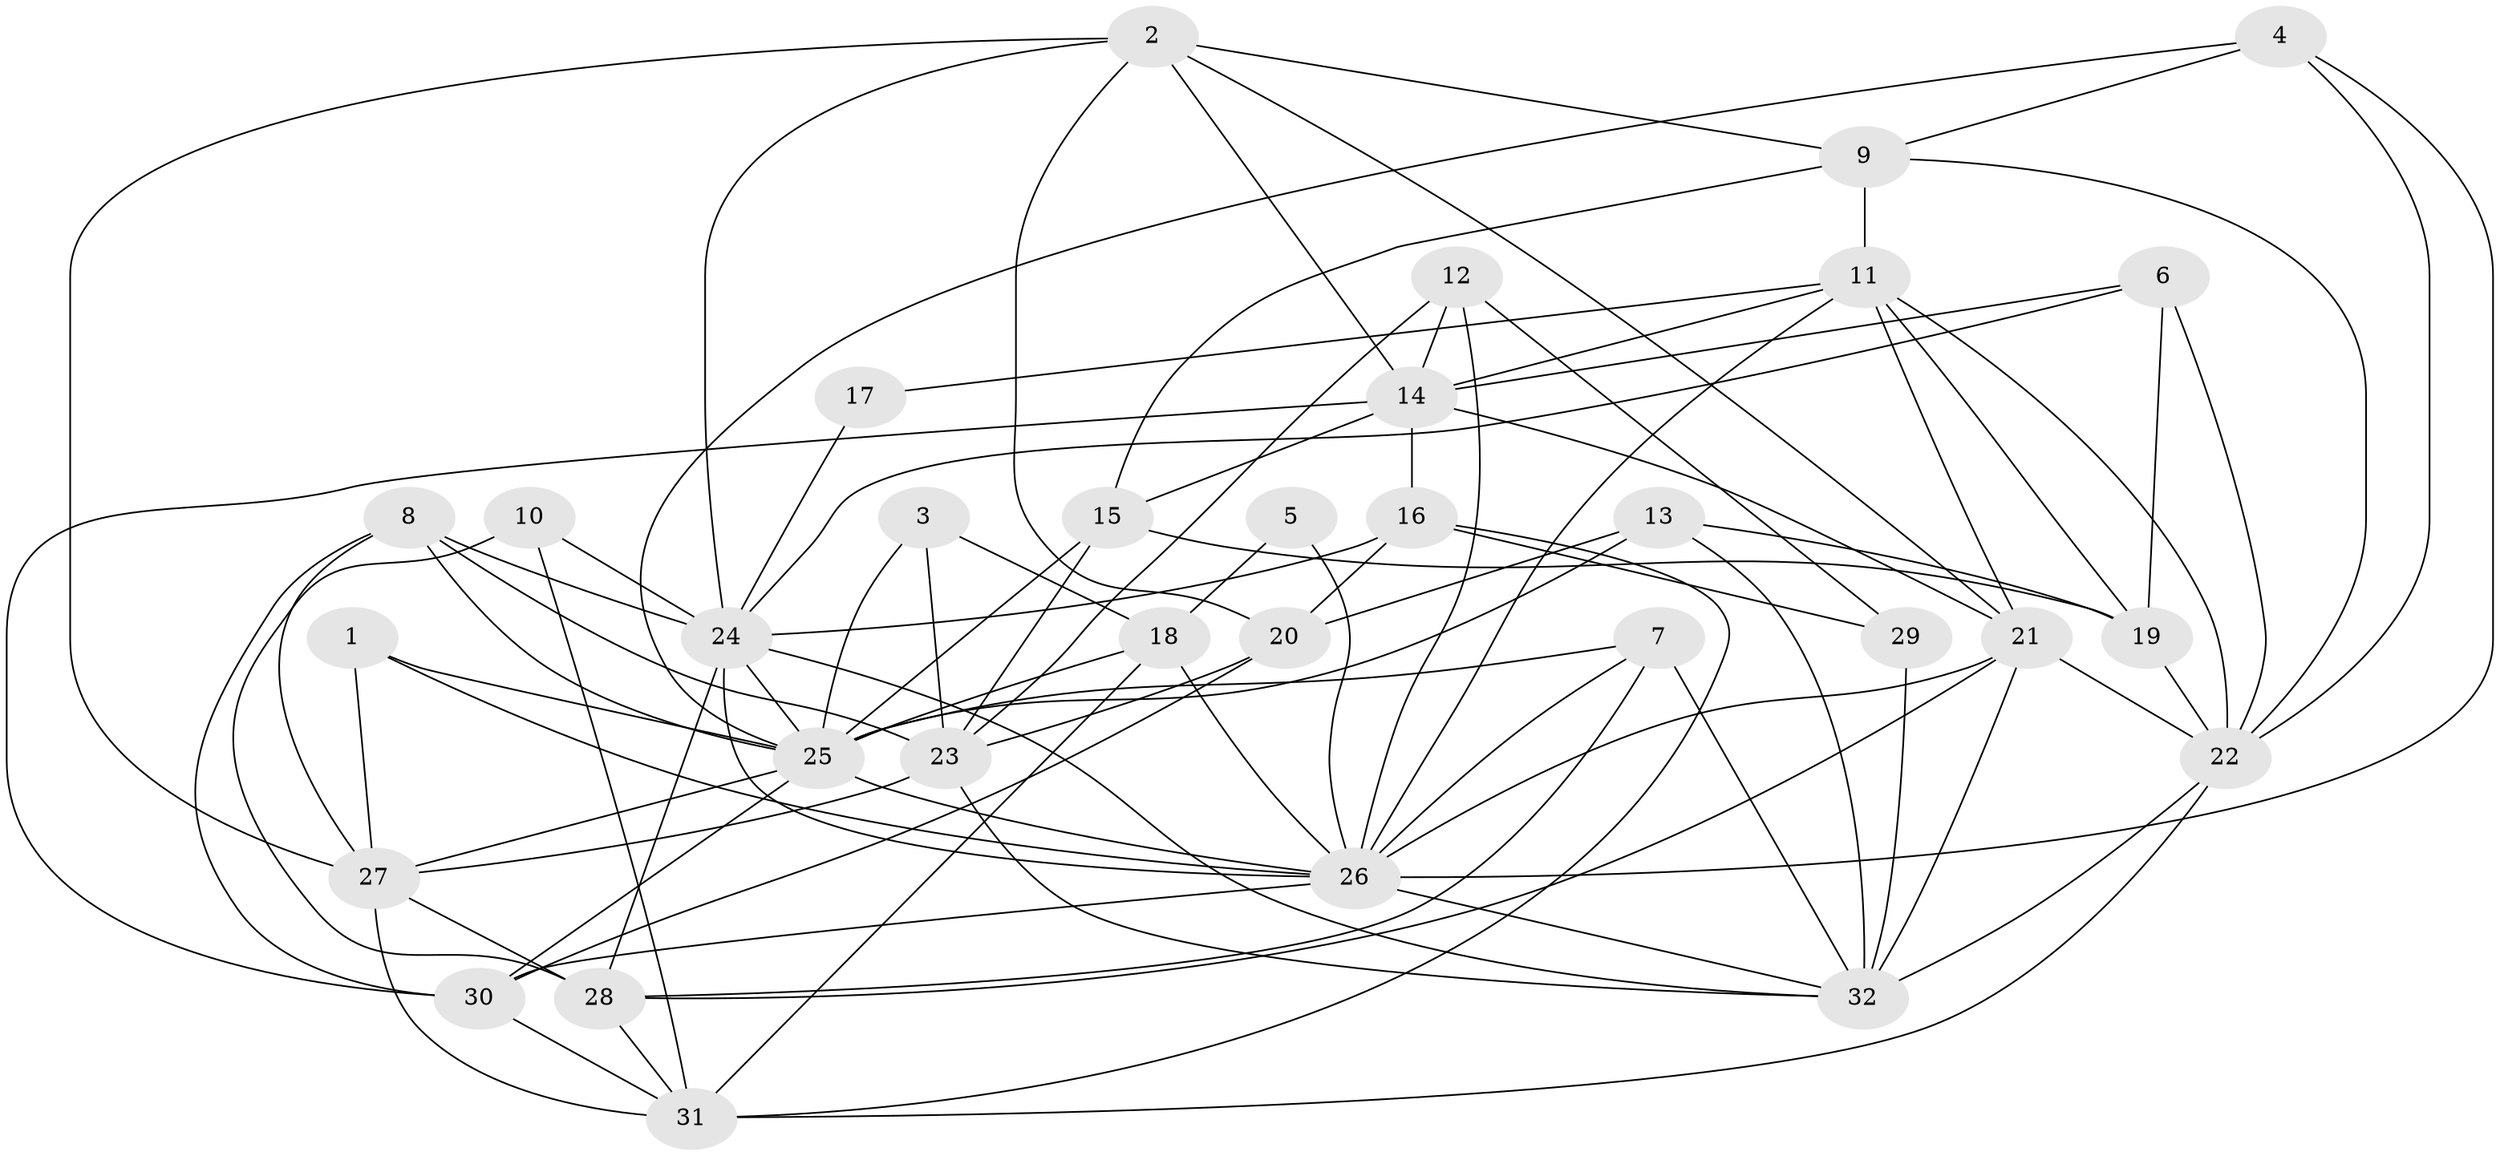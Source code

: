 // original degree distribution, {4: 0.375, 3: 0.3125, 5: 0.0625, 6: 0.109375, 2: 0.078125, 7: 0.0625}
// Generated by graph-tools (version 1.1) at 2025/26/03/09/25 03:26:09]
// undirected, 32 vertices, 91 edges
graph export_dot {
graph [start="1"]
  node [color=gray90,style=filled];
  1;
  2;
  3;
  4;
  5;
  6;
  7;
  8;
  9;
  10;
  11;
  12;
  13;
  14;
  15;
  16;
  17;
  18;
  19;
  20;
  21;
  22;
  23;
  24;
  25;
  26;
  27;
  28;
  29;
  30;
  31;
  32;
  1 -- 25 [weight=1.0];
  1 -- 26 [weight=1.0];
  1 -- 27 [weight=2.0];
  2 -- 9 [weight=1.0];
  2 -- 14 [weight=1.0];
  2 -- 20 [weight=1.0];
  2 -- 21 [weight=1.0];
  2 -- 24 [weight=1.0];
  2 -- 27 [weight=1.0];
  3 -- 18 [weight=1.0];
  3 -- 23 [weight=1.0];
  3 -- 25 [weight=1.0];
  4 -- 9 [weight=1.0];
  4 -- 22 [weight=1.0];
  4 -- 25 [weight=1.0];
  4 -- 26 [weight=1.0];
  5 -- 18 [weight=1.0];
  5 -- 26 [weight=1.0];
  6 -- 14 [weight=1.0];
  6 -- 19 [weight=1.0];
  6 -- 22 [weight=1.0];
  6 -- 24 [weight=1.0];
  7 -- 25 [weight=1.0];
  7 -- 26 [weight=1.0];
  7 -- 28 [weight=2.0];
  7 -- 32 [weight=1.0];
  8 -- 23 [weight=1.0];
  8 -- 24 [weight=1.0];
  8 -- 25 [weight=1.0];
  8 -- 27 [weight=1.0];
  8 -- 30 [weight=1.0];
  9 -- 11 [weight=1.0];
  9 -- 15 [weight=1.0];
  9 -- 22 [weight=1.0];
  10 -- 24 [weight=1.0];
  10 -- 28 [weight=1.0];
  10 -- 31 [weight=1.0];
  11 -- 14 [weight=1.0];
  11 -- 17 [weight=1.0];
  11 -- 19 [weight=1.0];
  11 -- 21 [weight=1.0];
  11 -- 22 [weight=1.0];
  11 -- 26 [weight=1.0];
  12 -- 14 [weight=1.0];
  12 -- 23 [weight=1.0];
  12 -- 26 [weight=1.0];
  12 -- 29 [weight=1.0];
  13 -- 19 [weight=1.0];
  13 -- 20 [weight=1.0];
  13 -- 25 [weight=1.0];
  13 -- 32 [weight=2.0];
  14 -- 15 [weight=1.0];
  14 -- 16 [weight=1.0];
  14 -- 21 [weight=1.0];
  14 -- 30 [weight=1.0];
  15 -- 19 [weight=1.0];
  15 -- 23 [weight=1.0];
  15 -- 25 [weight=1.0];
  16 -- 20 [weight=1.0];
  16 -- 24 [weight=1.0];
  16 -- 29 [weight=1.0];
  16 -- 31 [weight=1.0];
  17 -- 24 [weight=1.0];
  18 -- 25 [weight=1.0];
  18 -- 26 [weight=1.0];
  18 -- 31 [weight=1.0];
  19 -- 22 [weight=1.0];
  20 -- 23 [weight=1.0];
  20 -- 30 [weight=1.0];
  21 -- 22 [weight=1.0];
  21 -- 26 [weight=2.0];
  21 -- 28 [weight=1.0];
  21 -- 32 [weight=1.0];
  22 -- 31 [weight=1.0];
  22 -- 32 [weight=1.0];
  23 -- 27 [weight=1.0];
  23 -- 32 [weight=1.0];
  24 -- 25 [weight=1.0];
  24 -- 26 [weight=1.0];
  24 -- 28 [weight=1.0];
  24 -- 32 [weight=1.0];
  25 -- 26 [weight=1.0];
  25 -- 27 [weight=1.0];
  25 -- 30 [weight=1.0];
  26 -- 30 [weight=1.0];
  26 -- 32 [weight=1.0];
  27 -- 28 [weight=1.0];
  27 -- 31 [weight=1.0];
  28 -- 31 [weight=1.0];
  29 -- 32 [weight=1.0];
  30 -- 31 [weight=1.0];
}
